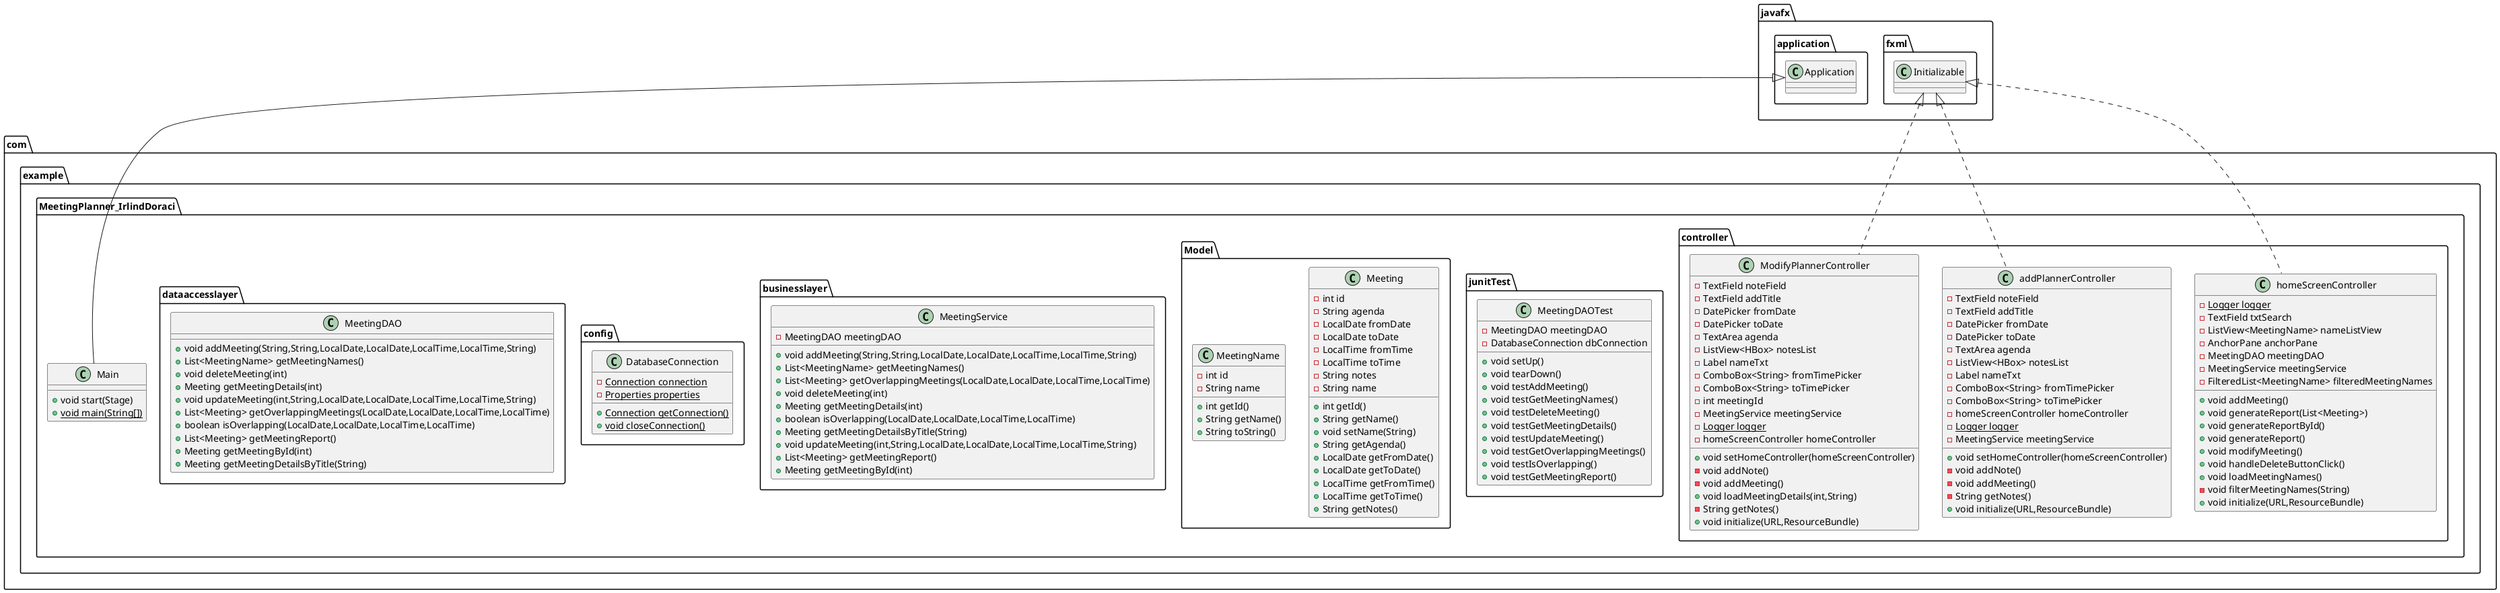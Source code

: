 @startuml
class com.example.MeetingPlanner_IrlindDoraci.controller.homeScreenController {
- {static} Logger logger
- TextField txtSearch
- ListView<MeetingName> nameListView
- AnchorPane anchorPane
- MeetingDAO meetingDAO
- MeetingService meetingService
- FilteredList<MeetingName> filteredMeetingNames
+ void addMeeting()
+ void generateReport(List<Meeting>)
+ void generateReportById()
+ void generateReport()
+ void modifyMeeting()
+ void handleDeleteButtonClick()
+ void loadMeetingNames()
- void filterMeetingNames(String)
+ void initialize(URL,ResourceBundle)
}
class com.example.MeetingPlanner_IrlindDoraci.junitTest.MeetingDAOTest {
- MeetingDAO meetingDAO
- DatabaseConnection dbConnection
+ void setUp()
+ void tearDown()
+ void testAddMeeting()
+ void testGetMeetingNames()
+ void testDeleteMeeting()
+ void testGetMeetingDetails()
+ void testUpdateMeeting()
+ void testGetOverlappingMeetings()
+ void testIsOverlapping()
+ void testGetMeetingReport()
}
class com.example.MeetingPlanner_IrlindDoraci.Model.Meeting {
- int id
- String agenda
- LocalDate fromDate
- LocalDate toDate
- LocalTime fromTime
- LocalTime toTime
- String notes
- String name
+ int getId()
+ String getName()
+ void setName(String)
+ String getAgenda()
+ LocalDate getFromDate()
+ LocalDate getToDate()
+ LocalTime getFromTime()
+ LocalTime getToTime()
+ String getNotes()
}
class com.example.MeetingPlanner_IrlindDoraci.businesslayer.MeetingService {
- MeetingDAO meetingDAO
+ void addMeeting(String,String,LocalDate,LocalDate,LocalTime,LocalTime,String)
+ List<MeetingName> getMeetingNames()
+ List<Meeting> getOverlappingMeetings(LocalDate,LocalDate,LocalTime,LocalTime)
+ void deleteMeeting(int)
+ Meeting getMeetingDetails(int)
+ boolean isOverlapping(LocalDate,LocalDate,LocalTime,LocalTime)
+ Meeting getMeetingDetailsByTitle(String)
+ void updateMeeting(int,String,LocalDate,LocalDate,LocalTime,LocalTime,String)
+ List<Meeting> getMeetingReport()
+ Meeting getMeetingById(int)
}
class com.example.MeetingPlanner_IrlindDoraci.config.DatabaseConnection {
- {static} Connection connection
- {static} Properties properties
+ {static} Connection getConnection()
+ {static} void closeConnection()
}
class com.example.MeetingPlanner_IrlindDoraci.dataaccesslayer.MeetingDAO {
+ void addMeeting(String,String,LocalDate,LocalDate,LocalTime,LocalTime,String)
+ List<MeetingName> getMeetingNames()
+ void deleteMeeting(int)
+ Meeting getMeetingDetails(int)
+ void updateMeeting(int,String,LocalDate,LocalDate,LocalTime,LocalTime,String)
+ List<Meeting> getOverlappingMeetings(LocalDate,LocalDate,LocalTime,LocalTime)
+ boolean isOverlapping(LocalDate,LocalDate,LocalTime,LocalTime)
+ List<Meeting> getMeetingReport()
+ Meeting getMeetingById(int)
+ Meeting getMeetingDetailsByTitle(String)
}
class com.example.MeetingPlanner_IrlindDoraci.controller.addPlannerController {
- TextField noteField
- TextField addTitle
- DatePicker fromDate
- DatePicker toDate
- TextArea agenda
- ListView<HBox> notesList
- Label nameTxt
- ComboBox<String> fromTimePicker
- ComboBox<String> toTimePicker
- homeScreenController homeController
- {static} Logger logger
- MeetingService meetingService
+ void setHomeController(homeScreenController)
- void addNote()
- void addMeeting()
- String getNotes()
+ void initialize(URL,ResourceBundle)
}
class com.example.MeetingPlanner_IrlindDoraci.Main {
+ void start(Stage)
+ {static} void main(String[])
}
class com.example.MeetingPlanner_IrlindDoraci.controller.ModifyPlannerController {
- TextField noteField
- TextField addTitle
- DatePicker fromDate
- DatePicker toDate
- TextArea agenda
- ListView<HBox> notesList
- Label nameTxt
- ComboBox<String> fromTimePicker
- ComboBox<String> toTimePicker
- int meetingId
- MeetingService meetingService
- {static} Logger logger
- homeScreenController homeController
+ void setHomeController(homeScreenController)
- void addNote()
- void addMeeting()
+ void loadMeetingDetails(int,String)
- String getNotes()
+ void initialize(URL,ResourceBundle)
}
class com.example.MeetingPlanner_IrlindDoraci.Model.MeetingName {
- int id
- String name
+ int getId()
+ String getName()
+ String toString()
}


javafx.fxml.Initializable <|.. com.example.MeetingPlanner_IrlindDoraci.controller.homeScreenController
javafx.fxml.Initializable <|.. com.example.MeetingPlanner_IrlindDoraci.controller.addPlannerController
javafx.application.Application <|-- com.example.MeetingPlanner_IrlindDoraci.Main
javafx.fxml.Initializable <|.. com.example.MeetingPlanner_IrlindDoraci.controller.ModifyPlannerController
@enduml